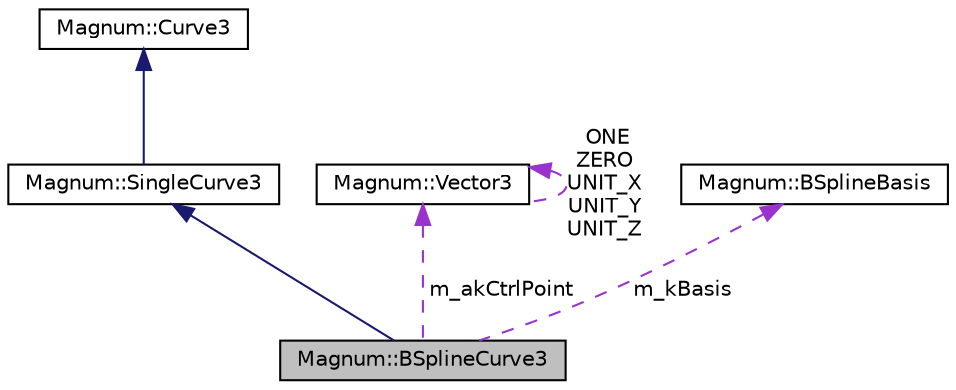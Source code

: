 digraph "Magnum::BSplineCurve3"
{
  edge [fontname="Helvetica",fontsize="10",labelfontname="Helvetica",labelfontsize="10"];
  node [fontname="Helvetica",fontsize="10",shape=record];
  Node1 [label="Magnum::BSplineCurve3",height=0.2,width=0.4,color="black", fillcolor="grey75", style="filled", fontcolor="black"];
  Node2 -> Node1 [dir="back",color="midnightblue",fontsize="10",style="solid"];
  Node2 [label="Magnum::SingleCurve3",height=0.2,width=0.4,color="black", fillcolor="white", style="filled",URL="$class_magnum_1_1_single_curve3.html"];
  Node3 -> Node2 [dir="back",color="midnightblue",fontsize="10",style="solid"];
  Node3 [label="Magnum::Curve3",height=0.2,width=0.4,color="black", fillcolor="white", style="filled",URL="$class_magnum_1_1_curve3.html"];
  Node4 -> Node1 [dir="back",color="darkorchid3",fontsize="10",style="dashed",label=" m_akCtrlPoint" ];
  Node4 [label="Magnum::Vector3",height=0.2,width=0.4,color="black", fillcolor="white", style="filled",URL="$class_magnum_1_1_vector3.html"];
  Node4 -> Node4 [dir="back",color="darkorchid3",fontsize="10",style="dashed",label=" ONE\nZERO\nUNIT_X\nUNIT_Y\nUNIT_Z" ];
  Node5 -> Node1 [dir="back",color="darkorchid3",fontsize="10",style="dashed",label=" m_kBasis" ];
  Node5 [label="Magnum::BSplineBasis",height=0.2,width=0.4,color="black", fillcolor="white", style="filled",URL="$class_magnum_1_1_b_spline_basis.html"];
}
